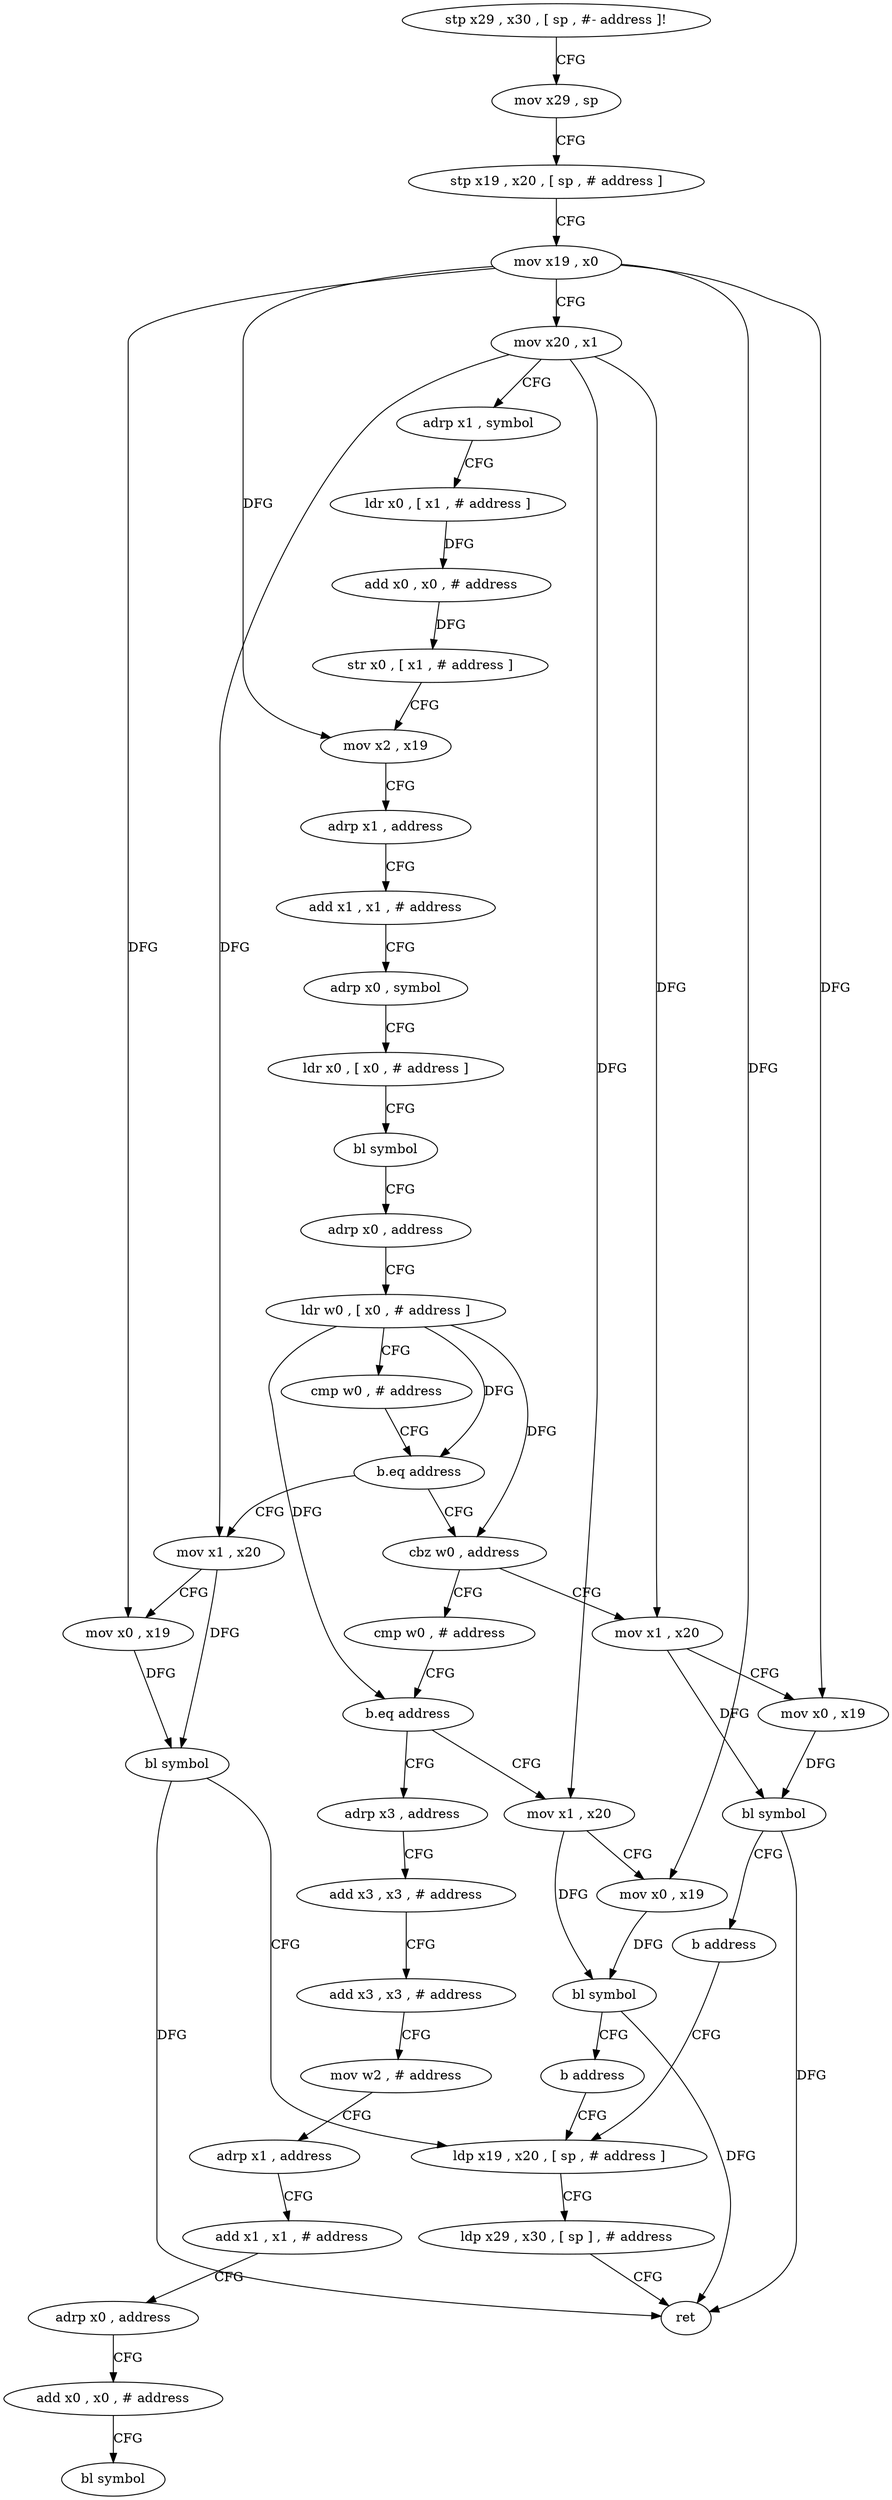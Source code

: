digraph "func" {
"4231976" [label = "stp x29 , x30 , [ sp , #- address ]!" ]
"4231980" [label = "mov x29 , sp" ]
"4231984" [label = "stp x19 , x20 , [ sp , # address ]" ]
"4231988" [label = "mov x19 , x0" ]
"4231992" [label = "mov x20 , x1" ]
"4231996" [label = "adrp x1 , symbol" ]
"4232000" [label = "ldr x0 , [ x1 , # address ]" ]
"4232004" [label = "add x0 , x0 , # address" ]
"4232008" [label = "str x0 , [ x1 , # address ]" ]
"4232012" [label = "mov x2 , x19" ]
"4232016" [label = "adrp x1 , address" ]
"4232020" [label = "add x1 , x1 , # address" ]
"4232024" [label = "adrp x0 , symbol" ]
"4232028" [label = "ldr x0 , [ x0 , # address ]" ]
"4232032" [label = "bl symbol" ]
"4232036" [label = "adrp x0 , address" ]
"4232040" [label = "ldr w0 , [ x0 , # address ]" ]
"4232044" [label = "cmp w0 , # address" ]
"4232048" [label = "b.eq address" ]
"4232100" [label = "mov x1 , x20" ]
"4232052" [label = "cbz w0 , address" ]
"4232104" [label = "mov x0 , x19" ]
"4232108" [label = "bl symbol" ]
"4232112" [label = "ldp x19 , x20 , [ sp , # address ]" ]
"4232140" [label = "mov x1 , x20" ]
"4232056" [label = "cmp w0 , # address" ]
"4232144" [label = "mov x0 , x19" ]
"4232148" [label = "bl symbol" ]
"4232152" [label = "b address" ]
"4232060" [label = "b.eq address" ]
"4232124" [label = "mov x1 , x20" ]
"4232064" [label = "adrp x3 , address" ]
"4232116" [label = "ldp x29 , x30 , [ sp ] , # address" ]
"4232120" [label = "ret" ]
"4232128" [label = "mov x0 , x19" ]
"4232132" [label = "bl symbol" ]
"4232136" [label = "b address" ]
"4232068" [label = "add x3 , x3 , # address" ]
"4232072" [label = "add x3 , x3 , # address" ]
"4232076" [label = "mov w2 , # address" ]
"4232080" [label = "adrp x1 , address" ]
"4232084" [label = "add x1 , x1 , # address" ]
"4232088" [label = "adrp x0 , address" ]
"4232092" [label = "add x0 , x0 , # address" ]
"4232096" [label = "bl symbol" ]
"4231976" -> "4231980" [ label = "CFG" ]
"4231980" -> "4231984" [ label = "CFG" ]
"4231984" -> "4231988" [ label = "CFG" ]
"4231988" -> "4231992" [ label = "CFG" ]
"4231988" -> "4232012" [ label = "DFG" ]
"4231988" -> "4232104" [ label = "DFG" ]
"4231988" -> "4232144" [ label = "DFG" ]
"4231988" -> "4232128" [ label = "DFG" ]
"4231992" -> "4231996" [ label = "CFG" ]
"4231992" -> "4232100" [ label = "DFG" ]
"4231992" -> "4232140" [ label = "DFG" ]
"4231992" -> "4232124" [ label = "DFG" ]
"4231996" -> "4232000" [ label = "CFG" ]
"4232000" -> "4232004" [ label = "DFG" ]
"4232004" -> "4232008" [ label = "DFG" ]
"4232008" -> "4232012" [ label = "CFG" ]
"4232012" -> "4232016" [ label = "CFG" ]
"4232016" -> "4232020" [ label = "CFG" ]
"4232020" -> "4232024" [ label = "CFG" ]
"4232024" -> "4232028" [ label = "CFG" ]
"4232028" -> "4232032" [ label = "CFG" ]
"4232032" -> "4232036" [ label = "CFG" ]
"4232036" -> "4232040" [ label = "CFG" ]
"4232040" -> "4232044" [ label = "CFG" ]
"4232040" -> "4232048" [ label = "DFG" ]
"4232040" -> "4232052" [ label = "DFG" ]
"4232040" -> "4232060" [ label = "DFG" ]
"4232044" -> "4232048" [ label = "CFG" ]
"4232048" -> "4232100" [ label = "CFG" ]
"4232048" -> "4232052" [ label = "CFG" ]
"4232100" -> "4232104" [ label = "CFG" ]
"4232100" -> "4232108" [ label = "DFG" ]
"4232052" -> "4232140" [ label = "CFG" ]
"4232052" -> "4232056" [ label = "CFG" ]
"4232104" -> "4232108" [ label = "DFG" ]
"4232108" -> "4232112" [ label = "CFG" ]
"4232108" -> "4232120" [ label = "DFG" ]
"4232112" -> "4232116" [ label = "CFG" ]
"4232140" -> "4232144" [ label = "CFG" ]
"4232140" -> "4232148" [ label = "DFG" ]
"4232056" -> "4232060" [ label = "CFG" ]
"4232144" -> "4232148" [ label = "DFG" ]
"4232148" -> "4232152" [ label = "CFG" ]
"4232148" -> "4232120" [ label = "DFG" ]
"4232152" -> "4232112" [ label = "CFG" ]
"4232060" -> "4232124" [ label = "CFG" ]
"4232060" -> "4232064" [ label = "CFG" ]
"4232124" -> "4232128" [ label = "CFG" ]
"4232124" -> "4232132" [ label = "DFG" ]
"4232064" -> "4232068" [ label = "CFG" ]
"4232116" -> "4232120" [ label = "CFG" ]
"4232128" -> "4232132" [ label = "DFG" ]
"4232132" -> "4232136" [ label = "CFG" ]
"4232132" -> "4232120" [ label = "DFG" ]
"4232136" -> "4232112" [ label = "CFG" ]
"4232068" -> "4232072" [ label = "CFG" ]
"4232072" -> "4232076" [ label = "CFG" ]
"4232076" -> "4232080" [ label = "CFG" ]
"4232080" -> "4232084" [ label = "CFG" ]
"4232084" -> "4232088" [ label = "CFG" ]
"4232088" -> "4232092" [ label = "CFG" ]
"4232092" -> "4232096" [ label = "CFG" ]
}
